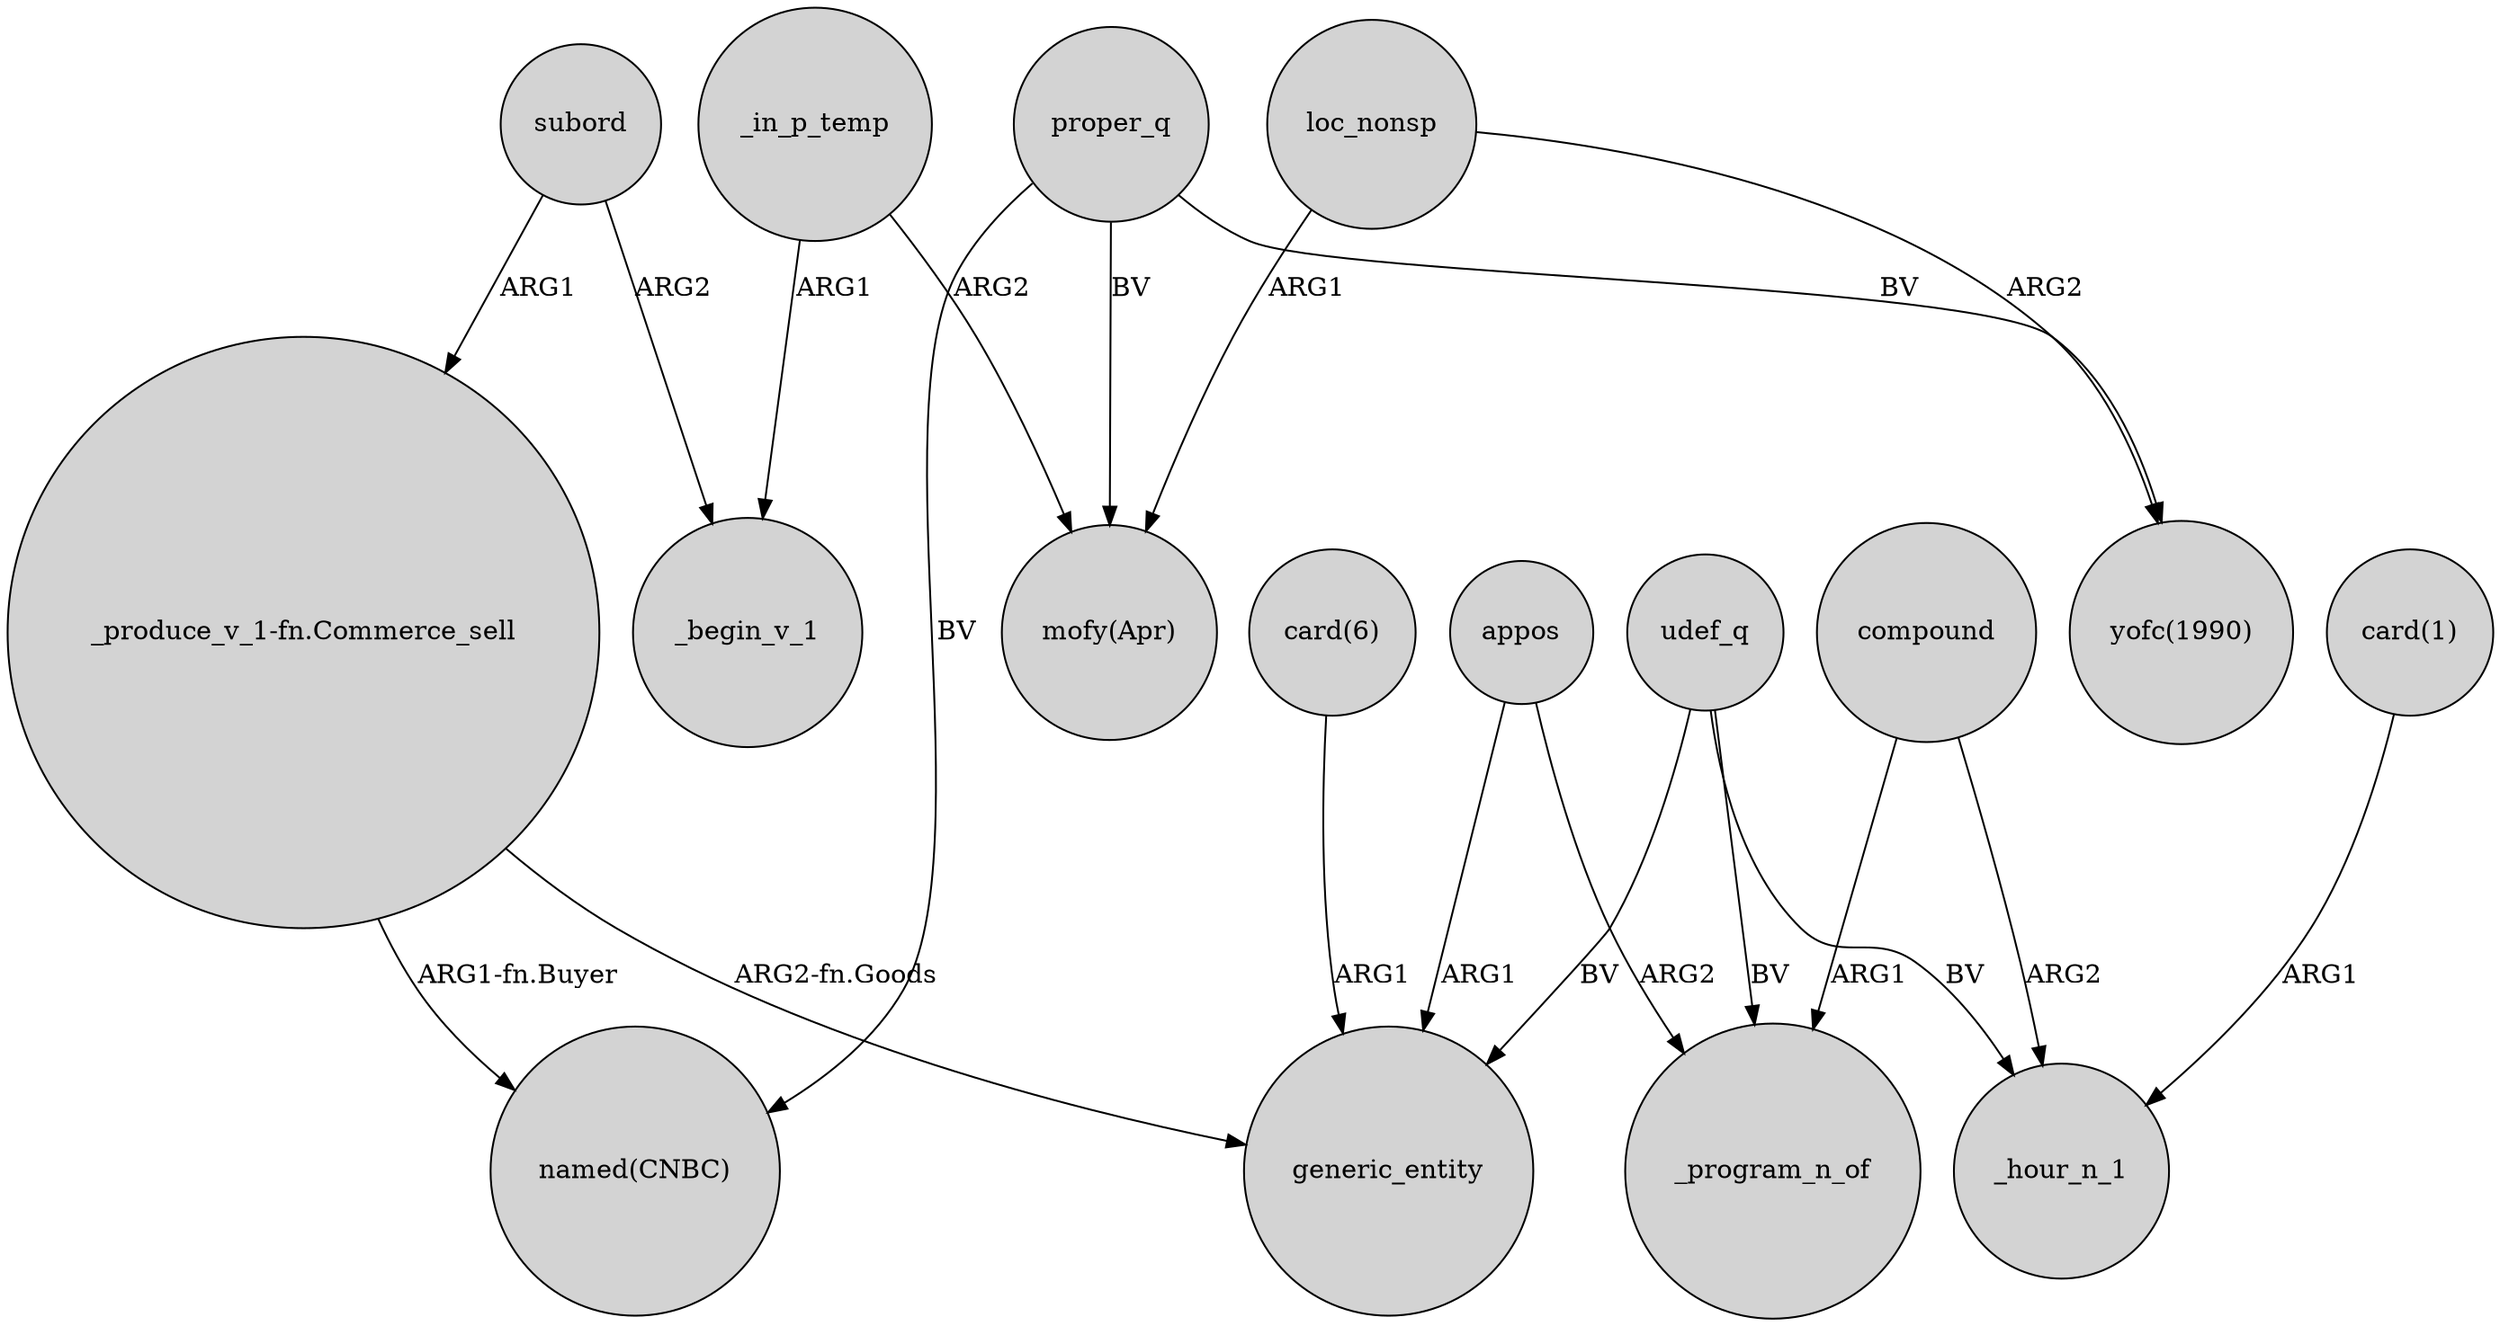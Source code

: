 digraph {
	node [shape=circle style=filled]
	proper_q -> "mofy(Apr)" [label=BV]
	compound -> _hour_n_1 [label=ARG2]
	subord -> _begin_v_1 [label=ARG2]
	_in_p_temp -> "mofy(Apr)" [label=ARG2]
	appos -> _program_n_of [label=ARG2]
	udef_q -> generic_entity [label=BV]
	udef_q -> _program_n_of [label=BV]
	"card(1)" -> _hour_n_1 [label=ARG1]
	"card(6)" -> generic_entity [label=ARG1]
	compound -> _program_n_of [label=ARG1]
	loc_nonsp -> "mofy(Apr)" [label=ARG1]
	"_produce_v_1-fn.Commerce_sell" -> "named(CNBC)" [label="ARG1-fn.Buyer"]
	proper_q -> "yofc(1990)" [label=BV]
	udef_q -> _hour_n_1 [label=BV]
	subord -> "_produce_v_1-fn.Commerce_sell" [label=ARG1]
	appos -> generic_entity [label=ARG1]
	"_produce_v_1-fn.Commerce_sell" -> generic_entity [label="ARG2-fn.Goods"]
	_in_p_temp -> _begin_v_1 [label=ARG1]
	loc_nonsp -> "yofc(1990)" [label=ARG2]
	proper_q -> "named(CNBC)" [label=BV]
}
